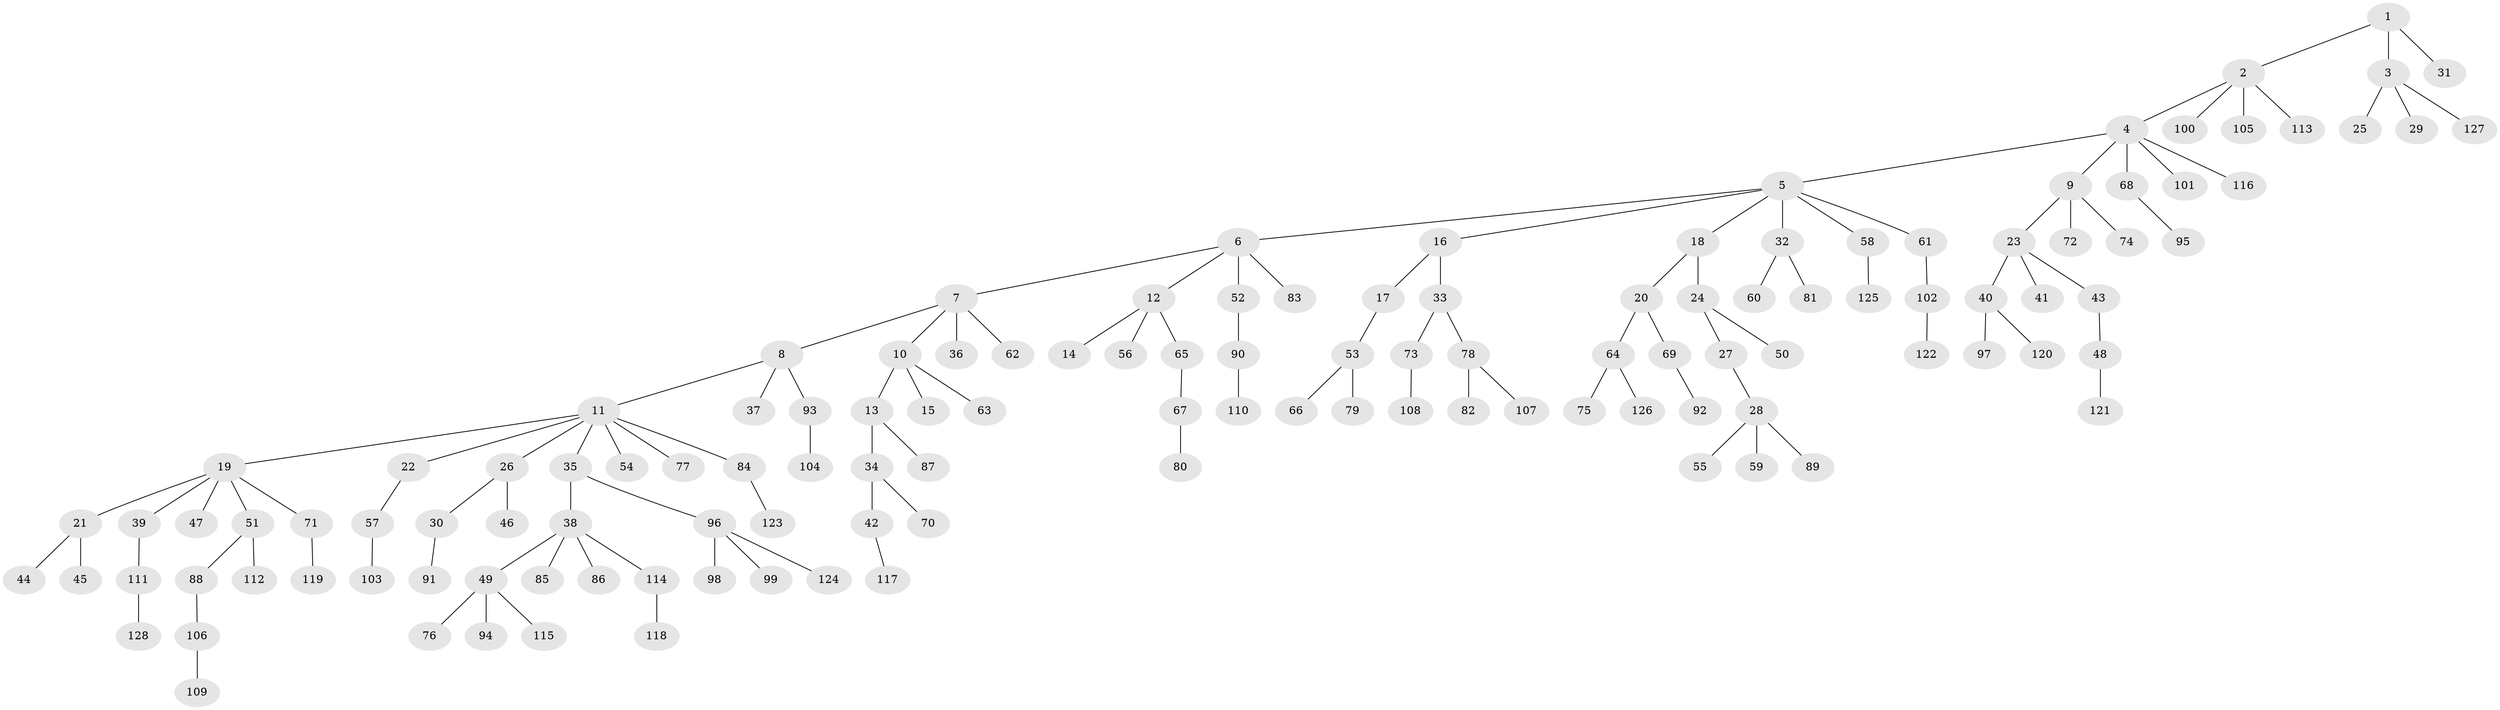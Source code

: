 // Generated by graph-tools (version 1.1) at 2025/53/03/09/25 04:53:47]
// undirected, 128 vertices, 127 edges
graph export_dot {
graph [start="1"]
  node [color=gray90,style=filled];
  1;
  2;
  3;
  4;
  5;
  6;
  7;
  8;
  9;
  10;
  11;
  12;
  13;
  14;
  15;
  16;
  17;
  18;
  19;
  20;
  21;
  22;
  23;
  24;
  25;
  26;
  27;
  28;
  29;
  30;
  31;
  32;
  33;
  34;
  35;
  36;
  37;
  38;
  39;
  40;
  41;
  42;
  43;
  44;
  45;
  46;
  47;
  48;
  49;
  50;
  51;
  52;
  53;
  54;
  55;
  56;
  57;
  58;
  59;
  60;
  61;
  62;
  63;
  64;
  65;
  66;
  67;
  68;
  69;
  70;
  71;
  72;
  73;
  74;
  75;
  76;
  77;
  78;
  79;
  80;
  81;
  82;
  83;
  84;
  85;
  86;
  87;
  88;
  89;
  90;
  91;
  92;
  93;
  94;
  95;
  96;
  97;
  98;
  99;
  100;
  101;
  102;
  103;
  104;
  105;
  106;
  107;
  108;
  109;
  110;
  111;
  112;
  113;
  114;
  115;
  116;
  117;
  118;
  119;
  120;
  121;
  122;
  123;
  124;
  125;
  126;
  127;
  128;
  1 -- 2;
  1 -- 3;
  1 -- 31;
  2 -- 4;
  2 -- 100;
  2 -- 105;
  2 -- 113;
  3 -- 25;
  3 -- 29;
  3 -- 127;
  4 -- 5;
  4 -- 9;
  4 -- 68;
  4 -- 101;
  4 -- 116;
  5 -- 6;
  5 -- 16;
  5 -- 18;
  5 -- 32;
  5 -- 58;
  5 -- 61;
  6 -- 7;
  6 -- 12;
  6 -- 52;
  6 -- 83;
  7 -- 8;
  7 -- 10;
  7 -- 36;
  7 -- 62;
  8 -- 11;
  8 -- 37;
  8 -- 93;
  9 -- 23;
  9 -- 72;
  9 -- 74;
  10 -- 13;
  10 -- 15;
  10 -- 63;
  11 -- 19;
  11 -- 22;
  11 -- 26;
  11 -- 35;
  11 -- 54;
  11 -- 77;
  11 -- 84;
  12 -- 14;
  12 -- 56;
  12 -- 65;
  13 -- 34;
  13 -- 87;
  16 -- 17;
  16 -- 33;
  17 -- 53;
  18 -- 20;
  18 -- 24;
  19 -- 21;
  19 -- 39;
  19 -- 47;
  19 -- 51;
  19 -- 71;
  20 -- 64;
  20 -- 69;
  21 -- 44;
  21 -- 45;
  22 -- 57;
  23 -- 40;
  23 -- 41;
  23 -- 43;
  24 -- 27;
  24 -- 50;
  26 -- 30;
  26 -- 46;
  27 -- 28;
  28 -- 55;
  28 -- 59;
  28 -- 89;
  30 -- 91;
  32 -- 60;
  32 -- 81;
  33 -- 73;
  33 -- 78;
  34 -- 42;
  34 -- 70;
  35 -- 38;
  35 -- 96;
  38 -- 49;
  38 -- 85;
  38 -- 86;
  38 -- 114;
  39 -- 111;
  40 -- 97;
  40 -- 120;
  42 -- 117;
  43 -- 48;
  48 -- 121;
  49 -- 76;
  49 -- 94;
  49 -- 115;
  51 -- 88;
  51 -- 112;
  52 -- 90;
  53 -- 66;
  53 -- 79;
  57 -- 103;
  58 -- 125;
  61 -- 102;
  64 -- 75;
  64 -- 126;
  65 -- 67;
  67 -- 80;
  68 -- 95;
  69 -- 92;
  71 -- 119;
  73 -- 108;
  78 -- 82;
  78 -- 107;
  84 -- 123;
  88 -- 106;
  90 -- 110;
  93 -- 104;
  96 -- 98;
  96 -- 99;
  96 -- 124;
  102 -- 122;
  106 -- 109;
  111 -- 128;
  114 -- 118;
}
